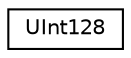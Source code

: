 digraph "Graphical Class Hierarchy"
{
 // LATEX_PDF_SIZE
  edge [fontname="Helvetica",fontsize="10",labelfontname="Helvetica",labelfontsize="10"];
  node [fontname="Helvetica",fontsize="10",shape=record];
  rankdir="LR";
  Node0 [label="UInt128",height=0.2,width=0.4,color="black", fillcolor="white", style="filled",URL="$class_u_int128.html",tooltip="An AVX 128bit SIMD intrinsics wrapper."];
}
